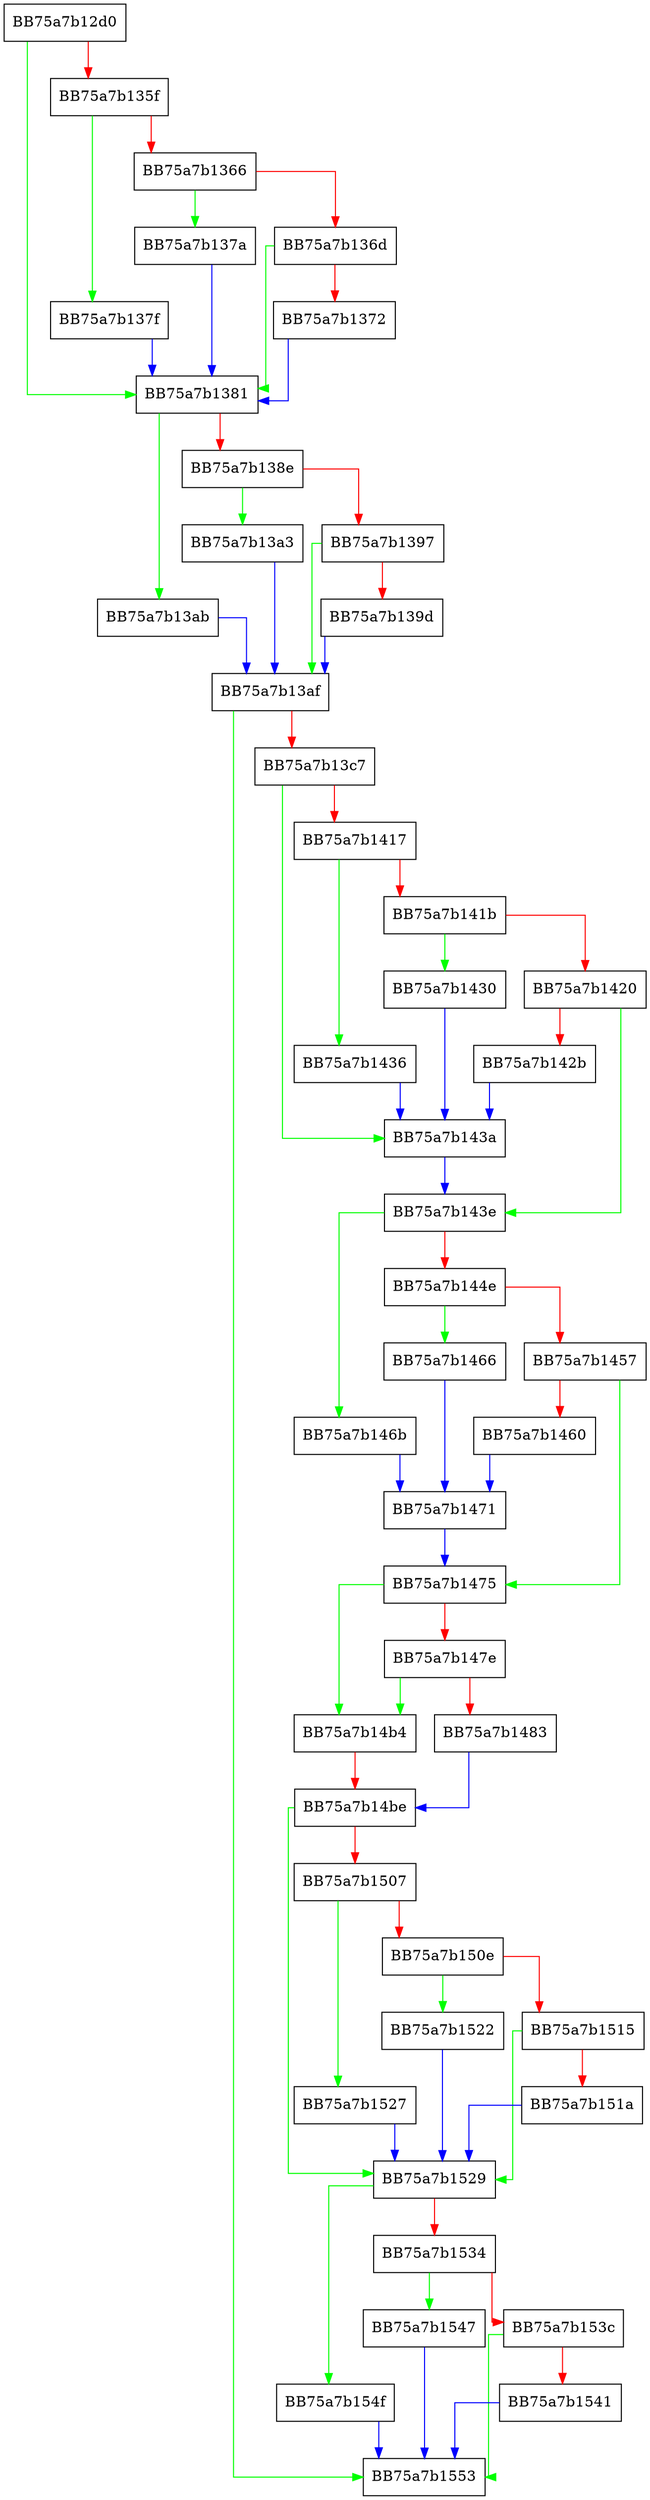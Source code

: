 digraph common_control87 {
  node [shape="box"];
  graph [splines=ortho];
  BB75a7b12d0 -> BB75a7b1381 [color="green"];
  BB75a7b12d0 -> BB75a7b135f [color="red"];
  BB75a7b135f -> BB75a7b137f [color="green"];
  BB75a7b135f -> BB75a7b1366 [color="red"];
  BB75a7b1366 -> BB75a7b137a [color="green"];
  BB75a7b1366 -> BB75a7b136d [color="red"];
  BB75a7b136d -> BB75a7b1381 [color="green"];
  BB75a7b136d -> BB75a7b1372 [color="red"];
  BB75a7b1372 -> BB75a7b1381 [color="blue"];
  BB75a7b137a -> BB75a7b1381 [color="blue"];
  BB75a7b137f -> BB75a7b1381 [color="blue"];
  BB75a7b1381 -> BB75a7b13ab [color="green"];
  BB75a7b1381 -> BB75a7b138e [color="red"];
  BB75a7b138e -> BB75a7b13a3 [color="green"];
  BB75a7b138e -> BB75a7b1397 [color="red"];
  BB75a7b1397 -> BB75a7b13af [color="green"];
  BB75a7b1397 -> BB75a7b139d [color="red"];
  BB75a7b139d -> BB75a7b13af [color="blue"];
  BB75a7b13a3 -> BB75a7b13af [color="blue"];
  BB75a7b13ab -> BB75a7b13af [color="blue"];
  BB75a7b13af -> BB75a7b1553 [color="green"];
  BB75a7b13af -> BB75a7b13c7 [color="red"];
  BB75a7b13c7 -> BB75a7b143a [color="green"];
  BB75a7b13c7 -> BB75a7b1417 [color="red"];
  BB75a7b1417 -> BB75a7b1436 [color="green"];
  BB75a7b1417 -> BB75a7b141b [color="red"];
  BB75a7b141b -> BB75a7b1430 [color="green"];
  BB75a7b141b -> BB75a7b1420 [color="red"];
  BB75a7b1420 -> BB75a7b143e [color="green"];
  BB75a7b1420 -> BB75a7b142b [color="red"];
  BB75a7b142b -> BB75a7b143a [color="blue"];
  BB75a7b1430 -> BB75a7b143a [color="blue"];
  BB75a7b1436 -> BB75a7b143a [color="blue"];
  BB75a7b143a -> BB75a7b143e [color="blue"];
  BB75a7b143e -> BB75a7b146b [color="green"];
  BB75a7b143e -> BB75a7b144e [color="red"];
  BB75a7b144e -> BB75a7b1466 [color="green"];
  BB75a7b144e -> BB75a7b1457 [color="red"];
  BB75a7b1457 -> BB75a7b1475 [color="green"];
  BB75a7b1457 -> BB75a7b1460 [color="red"];
  BB75a7b1460 -> BB75a7b1471 [color="blue"];
  BB75a7b1466 -> BB75a7b1471 [color="blue"];
  BB75a7b146b -> BB75a7b1471 [color="blue"];
  BB75a7b1471 -> BB75a7b1475 [color="blue"];
  BB75a7b1475 -> BB75a7b14b4 [color="green"];
  BB75a7b1475 -> BB75a7b147e [color="red"];
  BB75a7b147e -> BB75a7b14b4 [color="green"];
  BB75a7b147e -> BB75a7b1483 [color="red"];
  BB75a7b1483 -> BB75a7b14be [color="blue"];
  BB75a7b14b4 -> BB75a7b14be [color="red"];
  BB75a7b14be -> BB75a7b1529 [color="green"];
  BB75a7b14be -> BB75a7b1507 [color="red"];
  BB75a7b1507 -> BB75a7b1527 [color="green"];
  BB75a7b1507 -> BB75a7b150e [color="red"];
  BB75a7b150e -> BB75a7b1522 [color="green"];
  BB75a7b150e -> BB75a7b1515 [color="red"];
  BB75a7b1515 -> BB75a7b1529 [color="green"];
  BB75a7b1515 -> BB75a7b151a [color="red"];
  BB75a7b151a -> BB75a7b1529 [color="blue"];
  BB75a7b1522 -> BB75a7b1529 [color="blue"];
  BB75a7b1527 -> BB75a7b1529 [color="blue"];
  BB75a7b1529 -> BB75a7b154f [color="green"];
  BB75a7b1529 -> BB75a7b1534 [color="red"];
  BB75a7b1534 -> BB75a7b1547 [color="green"];
  BB75a7b1534 -> BB75a7b153c [color="red"];
  BB75a7b153c -> BB75a7b1553 [color="green"];
  BB75a7b153c -> BB75a7b1541 [color="red"];
  BB75a7b1541 -> BB75a7b1553 [color="blue"];
  BB75a7b1547 -> BB75a7b1553 [color="blue"];
  BB75a7b154f -> BB75a7b1553 [color="blue"];
}
